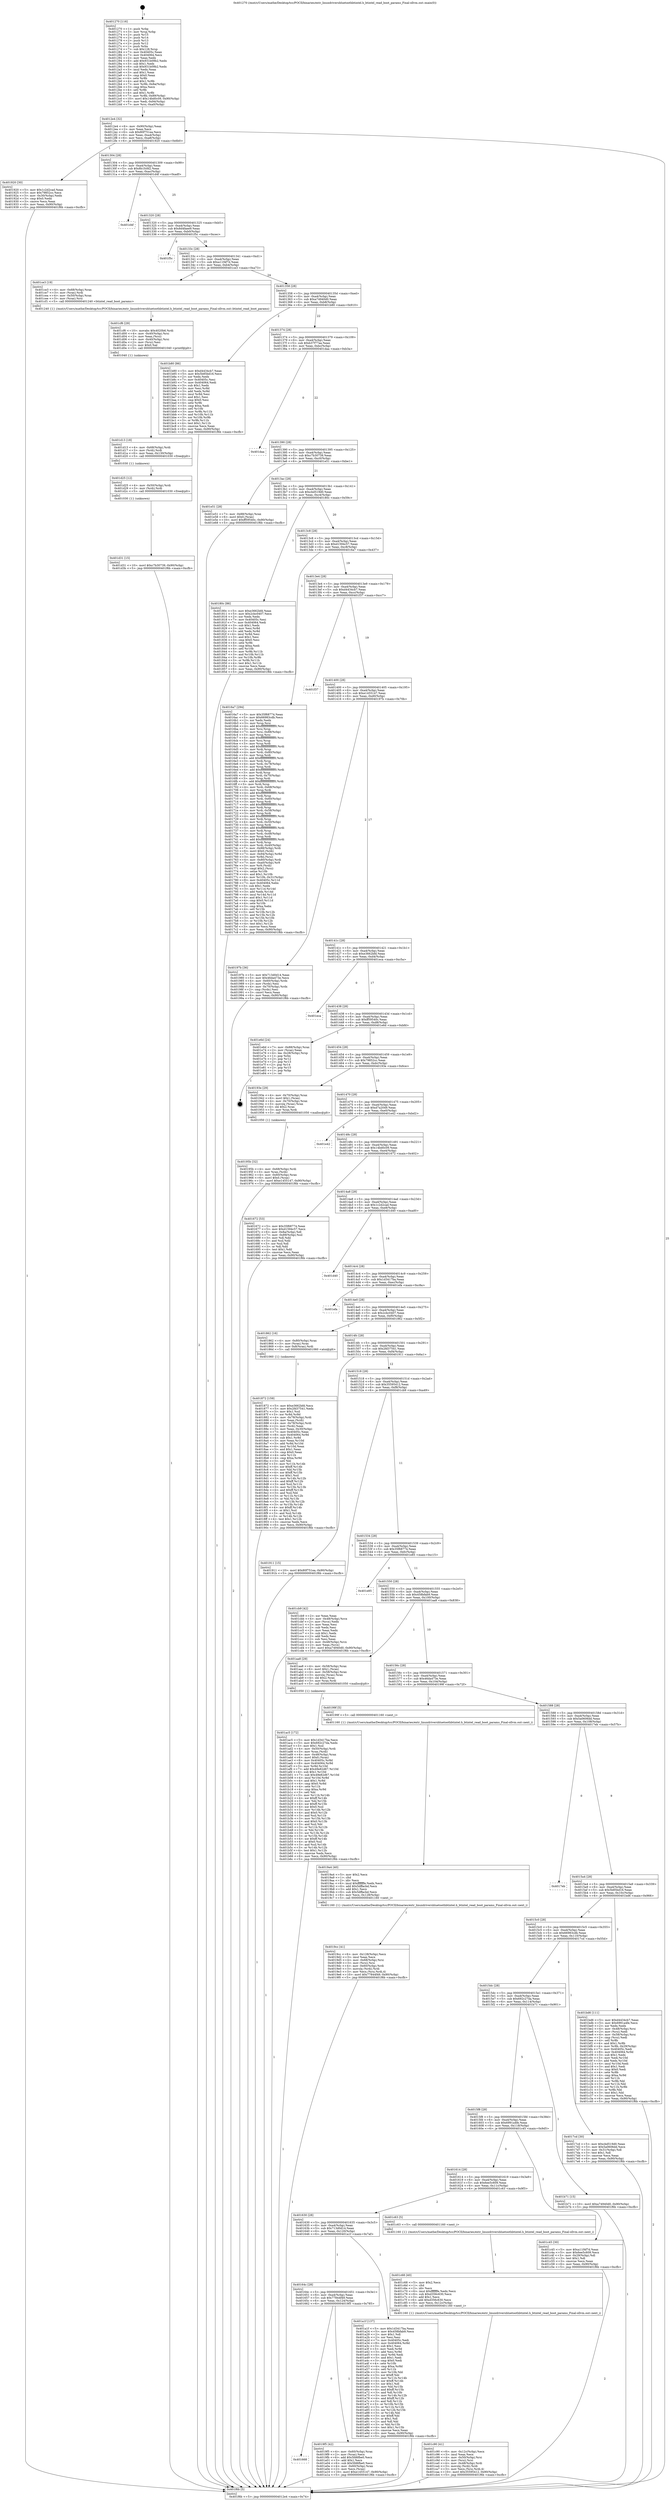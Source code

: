 digraph "0x401270" {
  label = "0x401270 (/mnt/c/Users/mathe/Desktop/tcc/POCII/binaries/extr_linuxdriversbluetoothbtintel.h_btintel_read_boot_params_Final-ollvm.out::main(0))"
  labelloc = "t"
  node[shape=record]

  Entry [label="",width=0.3,height=0.3,shape=circle,fillcolor=black,style=filled]
  "0x4012e4" [label="{
     0x4012e4 [32]\l
     | [instrs]\l
     &nbsp;&nbsp;0x4012e4 \<+6\>: mov -0x90(%rbp),%eax\l
     &nbsp;&nbsp;0x4012ea \<+2\>: mov %eax,%ecx\l
     &nbsp;&nbsp;0x4012ec \<+6\>: sub $0x80f751ea,%ecx\l
     &nbsp;&nbsp;0x4012f2 \<+6\>: mov %eax,-0xa4(%rbp)\l
     &nbsp;&nbsp;0x4012f8 \<+6\>: mov %ecx,-0xa8(%rbp)\l
     &nbsp;&nbsp;0x4012fe \<+6\>: je 0000000000401920 \<main+0x6b0\>\l
  }"]
  "0x401920" [label="{
     0x401920 [30]\l
     | [instrs]\l
     &nbsp;&nbsp;0x401920 \<+5\>: mov $0x1c2d2cad,%eax\l
     &nbsp;&nbsp;0x401925 \<+5\>: mov $0x79852cc,%ecx\l
     &nbsp;&nbsp;0x40192a \<+3\>: mov -0x30(%rbp),%edx\l
     &nbsp;&nbsp;0x40192d \<+3\>: cmp $0x0,%edx\l
     &nbsp;&nbsp;0x401930 \<+3\>: cmove %ecx,%eax\l
     &nbsp;&nbsp;0x401933 \<+6\>: mov %eax,-0x90(%rbp)\l
     &nbsp;&nbsp;0x401939 \<+5\>: jmp 0000000000401f6b \<main+0xcfb\>\l
  }"]
  "0x401304" [label="{
     0x401304 [28]\l
     | [instrs]\l
     &nbsp;&nbsp;0x401304 \<+5\>: jmp 0000000000401309 \<main+0x99\>\l
     &nbsp;&nbsp;0x401309 \<+6\>: mov -0xa4(%rbp),%eax\l
     &nbsp;&nbsp;0x40130f \<+5\>: sub $0x8b1fcfd2,%eax\l
     &nbsp;&nbsp;0x401314 \<+6\>: mov %eax,-0xac(%rbp)\l
     &nbsp;&nbsp;0x40131a \<+6\>: je 0000000000401d4f \<main+0xadf\>\l
  }"]
  Exit [label="",width=0.3,height=0.3,shape=circle,fillcolor=black,style=filled,peripheries=2]
  "0x401d4f" [label="{
     0x401d4f\l
  }", style=dashed]
  "0x401320" [label="{
     0x401320 [28]\l
     | [instrs]\l
     &nbsp;&nbsp;0x401320 \<+5\>: jmp 0000000000401325 \<main+0xb5\>\l
     &nbsp;&nbsp;0x401325 \<+6\>: mov -0xa4(%rbp),%eax\l
     &nbsp;&nbsp;0x40132b \<+5\>: sub $0x8d4faee9,%eax\l
     &nbsp;&nbsp;0x401330 \<+6\>: mov %eax,-0xb0(%rbp)\l
     &nbsp;&nbsp;0x401336 \<+6\>: je 0000000000401f5c \<main+0xcec\>\l
  }"]
  "0x401d31" [label="{
     0x401d31 [15]\l
     | [instrs]\l
     &nbsp;&nbsp;0x401d31 \<+10\>: movl $0xc7b30739,-0x90(%rbp)\l
     &nbsp;&nbsp;0x401d3b \<+5\>: jmp 0000000000401f6b \<main+0xcfb\>\l
  }"]
  "0x401f5c" [label="{
     0x401f5c\l
  }", style=dashed]
  "0x40133c" [label="{
     0x40133c [28]\l
     | [instrs]\l
     &nbsp;&nbsp;0x40133c \<+5\>: jmp 0000000000401341 \<main+0xd1\>\l
     &nbsp;&nbsp;0x401341 \<+6\>: mov -0xa4(%rbp),%eax\l
     &nbsp;&nbsp;0x401347 \<+5\>: sub $0xa11f4f7d,%eax\l
     &nbsp;&nbsp;0x40134c \<+6\>: mov %eax,-0xb4(%rbp)\l
     &nbsp;&nbsp;0x401352 \<+6\>: je 0000000000401ce3 \<main+0xa73\>\l
  }"]
  "0x401d25" [label="{
     0x401d25 [12]\l
     | [instrs]\l
     &nbsp;&nbsp;0x401d25 \<+4\>: mov -0x50(%rbp),%rdi\l
     &nbsp;&nbsp;0x401d29 \<+3\>: mov (%rdi),%rdi\l
     &nbsp;&nbsp;0x401d2c \<+5\>: call 0000000000401030 \<free@plt\>\l
     | [calls]\l
     &nbsp;&nbsp;0x401030 \{1\} (unknown)\l
  }"]
  "0x401ce3" [label="{
     0x401ce3 [19]\l
     | [instrs]\l
     &nbsp;&nbsp;0x401ce3 \<+4\>: mov -0x68(%rbp),%rax\l
     &nbsp;&nbsp;0x401ce7 \<+3\>: mov (%rax),%rdi\l
     &nbsp;&nbsp;0x401cea \<+4\>: mov -0x50(%rbp),%rax\l
     &nbsp;&nbsp;0x401cee \<+3\>: mov (%rax),%rsi\l
     &nbsp;&nbsp;0x401cf1 \<+5\>: call 0000000000401240 \<btintel_read_boot_params\>\l
     | [calls]\l
     &nbsp;&nbsp;0x401240 \{1\} (/mnt/c/Users/mathe/Desktop/tcc/POCII/binaries/extr_linuxdriversbluetoothbtintel.h_btintel_read_boot_params_Final-ollvm.out::btintel_read_boot_params)\l
  }"]
  "0x401358" [label="{
     0x401358 [28]\l
     | [instrs]\l
     &nbsp;&nbsp;0x401358 \<+5\>: jmp 000000000040135d \<main+0xed\>\l
     &nbsp;&nbsp;0x40135d \<+6\>: mov -0xa4(%rbp),%eax\l
     &nbsp;&nbsp;0x401363 \<+5\>: sub $0xa74940d0,%eax\l
     &nbsp;&nbsp;0x401368 \<+6\>: mov %eax,-0xb8(%rbp)\l
     &nbsp;&nbsp;0x40136e \<+6\>: je 0000000000401b80 \<main+0x910\>\l
  }"]
  "0x401d13" [label="{
     0x401d13 [18]\l
     | [instrs]\l
     &nbsp;&nbsp;0x401d13 \<+4\>: mov -0x68(%rbp),%rdi\l
     &nbsp;&nbsp;0x401d17 \<+3\>: mov (%rdi),%rdi\l
     &nbsp;&nbsp;0x401d1a \<+6\>: mov %eax,-0x130(%rbp)\l
     &nbsp;&nbsp;0x401d20 \<+5\>: call 0000000000401030 \<free@plt\>\l
     | [calls]\l
     &nbsp;&nbsp;0x401030 \{1\} (unknown)\l
  }"]
  "0x401b80" [label="{
     0x401b80 [86]\l
     | [instrs]\l
     &nbsp;&nbsp;0x401b80 \<+5\>: mov $0xd4434cb7,%eax\l
     &nbsp;&nbsp;0x401b85 \<+5\>: mov $0x5b85bd16,%ecx\l
     &nbsp;&nbsp;0x401b8a \<+2\>: xor %edx,%edx\l
     &nbsp;&nbsp;0x401b8c \<+7\>: mov 0x40405c,%esi\l
     &nbsp;&nbsp;0x401b93 \<+7\>: mov 0x404064,%edi\l
     &nbsp;&nbsp;0x401b9a \<+3\>: sub $0x1,%edx\l
     &nbsp;&nbsp;0x401b9d \<+3\>: mov %esi,%r8d\l
     &nbsp;&nbsp;0x401ba0 \<+3\>: add %edx,%r8d\l
     &nbsp;&nbsp;0x401ba3 \<+4\>: imul %r8d,%esi\l
     &nbsp;&nbsp;0x401ba7 \<+3\>: and $0x1,%esi\l
     &nbsp;&nbsp;0x401baa \<+3\>: cmp $0x0,%esi\l
     &nbsp;&nbsp;0x401bad \<+4\>: sete %r9b\l
     &nbsp;&nbsp;0x401bb1 \<+3\>: cmp $0xa,%edi\l
     &nbsp;&nbsp;0x401bb4 \<+4\>: setl %r10b\l
     &nbsp;&nbsp;0x401bb8 \<+3\>: mov %r9b,%r11b\l
     &nbsp;&nbsp;0x401bbb \<+3\>: and %r10b,%r11b\l
     &nbsp;&nbsp;0x401bbe \<+3\>: xor %r10b,%r9b\l
     &nbsp;&nbsp;0x401bc1 \<+3\>: or %r9b,%r11b\l
     &nbsp;&nbsp;0x401bc4 \<+4\>: test $0x1,%r11b\l
     &nbsp;&nbsp;0x401bc8 \<+3\>: cmovne %ecx,%eax\l
     &nbsp;&nbsp;0x401bcb \<+6\>: mov %eax,-0x90(%rbp)\l
     &nbsp;&nbsp;0x401bd1 \<+5\>: jmp 0000000000401f6b \<main+0xcfb\>\l
  }"]
  "0x401374" [label="{
     0x401374 [28]\l
     | [instrs]\l
     &nbsp;&nbsp;0x401374 \<+5\>: jmp 0000000000401379 \<main+0x109\>\l
     &nbsp;&nbsp;0x401379 \<+6\>: mov -0xa4(%rbp),%eax\l
     &nbsp;&nbsp;0x40137f \<+5\>: sub $0xb37f77aa,%eax\l
     &nbsp;&nbsp;0x401384 \<+6\>: mov %eax,-0xbc(%rbp)\l
     &nbsp;&nbsp;0x40138a \<+6\>: je 0000000000401daa \<main+0xb3a\>\l
  }"]
  "0x401cf6" [label="{
     0x401cf6 [29]\l
     | [instrs]\l
     &nbsp;&nbsp;0x401cf6 \<+10\>: movabs $0x4020b6,%rdi\l
     &nbsp;&nbsp;0x401d00 \<+4\>: mov -0x40(%rbp),%rsi\l
     &nbsp;&nbsp;0x401d04 \<+2\>: mov %eax,(%rsi)\l
     &nbsp;&nbsp;0x401d06 \<+4\>: mov -0x40(%rbp),%rsi\l
     &nbsp;&nbsp;0x401d0a \<+2\>: mov (%rsi),%esi\l
     &nbsp;&nbsp;0x401d0c \<+2\>: mov $0x0,%al\l
     &nbsp;&nbsp;0x401d0e \<+5\>: call 0000000000401040 \<printf@plt\>\l
     | [calls]\l
     &nbsp;&nbsp;0x401040 \{1\} (unknown)\l
  }"]
  "0x401daa" [label="{
     0x401daa\l
  }", style=dashed]
  "0x401390" [label="{
     0x401390 [28]\l
     | [instrs]\l
     &nbsp;&nbsp;0x401390 \<+5\>: jmp 0000000000401395 \<main+0x125\>\l
     &nbsp;&nbsp;0x401395 \<+6\>: mov -0xa4(%rbp),%eax\l
     &nbsp;&nbsp;0x40139b \<+5\>: sub $0xc7b30739,%eax\l
     &nbsp;&nbsp;0x4013a0 \<+6\>: mov %eax,-0xc0(%rbp)\l
     &nbsp;&nbsp;0x4013a6 \<+6\>: je 0000000000401e51 \<main+0xbe1\>\l
  }"]
  "0x401c90" [label="{
     0x401c90 [41]\l
     | [instrs]\l
     &nbsp;&nbsp;0x401c90 \<+6\>: mov -0x12c(%rbp),%ecx\l
     &nbsp;&nbsp;0x401c96 \<+3\>: imul %eax,%ecx\l
     &nbsp;&nbsp;0x401c99 \<+4\>: mov -0x50(%rbp),%rsi\l
     &nbsp;&nbsp;0x401c9d \<+3\>: mov (%rsi),%rsi\l
     &nbsp;&nbsp;0x401ca0 \<+4\>: mov -0x48(%rbp),%rdi\l
     &nbsp;&nbsp;0x401ca4 \<+3\>: movslq (%rdi),%rdi\l
     &nbsp;&nbsp;0x401ca7 \<+3\>: mov %ecx,(%rsi,%rdi,4)\l
     &nbsp;&nbsp;0x401caa \<+10\>: movl $0x35595412,-0x90(%rbp)\l
     &nbsp;&nbsp;0x401cb4 \<+5\>: jmp 0000000000401f6b \<main+0xcfb\>\l
  }"]
  "0x401e51" [label="{
     0x401e51 [28]\l
     | [instrs]\l
     &nbsp;&nbsp;0x401e51 \<+7\>: mov -0x88(%rbp),%rax\l
     &nbsp;&nbsp;0x401e58 \<+6\>: movl $0x0,(%rax)\l
     &nbsp;&nbsp;0x401e5e \<+10\>: movl $0xff59540c,-0x90(%rbp)\l
     &nbsp;&nbsp;0x401e68 \<+5\>: jmp 0000000000401f6b \<main+0xcfb\>\l
  }"]
  "0x4013ac" [label="{
     0x4013ac [28]\l
     | [instrs]\l
     &nbsp;&nbsp;0x4013ac \<+5\>: jmp 00000000004013b1 \<main+0x141\>\l
     &nbsp;&nbsp;0x4013b1 \<+6\>: mov -0xa4(%rbp),%eax\l
     &nbsp;&nbsp;0x4013b7 \<+5\>: sub $0xcbd519d0,%eax\l
     &nbsp;&nbsp;0x4013bc \<+6\>: mov %eax,-0xc4(%rbp)\l
     &nbsp;&nbsp;0x4013c2 \<+6\>: je 000000000040180c \<main+0x59c\>\l
  }"]
  "0x401c68" [label="{
     0x401c68 [40]\l
     | [instrs]\l
     &nbsp;&nbsp;0x401c68 \<+5\>: mov $0x2,%ecx\l
     &nbsp;&nbsp;0x401c6d \<+1\>: cltd\l
     &nbsp;&nbsp;0x401c6e \<+2\>: idiv %ecx\l
     &nbsp;&nbsp;0x401c70 \<+6\>: imul $0xfffffffe,%edx,%ecx\l
     &nbsp;&nbsp;0x401c76 \<+6\>: sub $0xd356c630,%ecx\l
     &nbsp;&nbsp;0x401c7c \<+3\>: add $0x1,%ecx\l
     &nbsp;&nbsp;0x401c7f \<+6\>: add $0xd356c630,%ecx\l
     &nbsp;&nbsp;0x401c85 \<+6\>: mov %ecx,-0x12c(%rbp)\l
     &nbsp;&nbsp;0x401c8b \<+5\>: call 0000000000401160 \<next_i\>\l
     | [calls]\l
     &nbsp;&nbsp;0x401160 \{1\} (/mnt/c/Users/mathe/Desktop/tcc/POCII/binaries/extr_linuxdriversbluetoothbtintel.h_btintel_read_boot_params_Final-ollvm.out::next_i)\l
  }"]
  "0x40180c" [label="{
     0x40180c [86]\l
     | [instrs]\l
     &nbsp;&nbsp;0x40180c \<+5\>: mov $0xe3662bfd,%eax\l
     &nbsp;&nbsp;0x401811 \<+5\>: mov $0x2cbc0407,%ecx\l
     &nbsp;&nbsp;0x401816 \<+2\>: xor %edx,%edx\l
     &nbsp;&nbsp;0x401818 \<+7\>: mov 0x40405c,%esi\l
     &nbsp;&nbsp;0x40181f \<+7\>: mov 0x404064,%edi\l
     &nbsp;&nbsp;0x401826 \<+3\>: sub $0x1,%edx\l
     &nbsp;&nbsp;0x401829 \<+3\>: mov %esi,%r8d\l
     &nbsp;&nbsp;0x40182c \<+3\>: add %edx,%r8d\l
     &nbsp;&nbsp;0x40182f \<+4\>: imul %r8d,%esi\l
     &nbsp;&nbsp;0x401833 \<+3\>: and $0x1,%esi\l
     &nbsp;&nbsp;0x401836 \<+3\>: cmp $0x0,%esi\l
     &nbsp;&nbsp;0x401839 \<+4\>: sete %r9b\l
     &nbsp;&nbsp;0x40183d \<+3\>: cmp $0xa,%edi\l
     &nbsp;&nbsp;0x401840 \<+4\>: setl %r10b\l
     &nbsp;&nbsp;0x401844 \<+3\>: mov %r9b,%r11b\l
     &nbsp;&nbsp;0x401847 \<+3\>: and %r10b,%r11b\l
     &nbsp;&nbsp;0x40184a \<+3\>: xor %r10b,%r9b\l
     &nbsp;&nbsp;0x40184d \<+3\>: or %r9b,%r11b\l
     &nbsp;&nbsp;0x401850 \<+4\>: test $0x1,%r11b\l
     &nbsp;&nbsp;0x401854 \<+3\>: cmovne %ecx,%eax\l
     &nbsp;&nbsp;0x401857 \<+6\>: mov %eax,-0x90(%rbp)\l
     &nbsp;&nbsp;0x40185d \<+5\>: jmp 0000000000401f6b \<main+0xcfb\>\l
  }"]
  "0x4013c8" [label="{
     0x4013c8 [28]\l
     | [instrs]\l
     &nbsp;&nbsp;0x4013c8 \<+5\>: jmp 00000000004013cd \<main+0x15d\>\l
     &nbsp;&nbsp;0x4013cd \<+6\>: mov -0xa4(%rbp),%eax\l
     &nbsp;&nbsp;0x4013d3 \<+5\>: sub $0xd1594c57,%eax\l
     &nbsp;&nbsp;0x4013d8 \<+6\>: mov %eax,-0xc8(%rbp)\l
     &nbsp;&nbsp;0x4013de \<+6\>: je 00000000004016a7 \<main+0x437\>\l
  }"]
  "0x401ac5" [label="{
     0x401ac5 [172]\l
     | [instrs]\l
     &nbsp;&nbsp;0x401ac5 \<+5\>: mov $0x1d3417ba,%ecx\l
     &nbsp;&nbsp;0x401aca \<+5\>: mov $0x692c27da,%edx\l
     &nbsp;&nbsp;0x401acf \<+3\>: mov $0x1,%sil\l
     &nbsp;&nbsp;0x401ad2 \<+4\>: mov -0x50(%rbp),%rdi\l
     &nbsp;&nbsp;0x401ad6 \<+3\>: mov %rax,(%rdi)\l
     &nbsp;&nbsp;0x401ad9 \<+4\>: mov -0x48(%rbp),%rax\l
     &nbsp;&nbsp;0x401add \<+6\>: movl $0x0,(%rax)\l
     &nbsp;&nbsp;0x401ae3 \<+8\>: mov 0x40405c,%r8d\l
     &nbsp;&nbsp;0x401aeb \<+8\>: mov 0x404064,%r9d\l
     &nbsp;&nbsp;0x401af3 \<+3\>: mov %r8d,%r10d\l
     &nbsp;&nbsp;0x401af6 \<+7\>: add $0x49e82d67,%r10d\l
     &nbsp;&nbsp;0x401afd \<+4\>: sub $0x1,%r10d\l
     &nbsp;&nbsp;0x401b01 \<+7\>: sub $0x49e82d67,%r10d\l
     &nbsp;&nbsp;0x401b08 \<+4\>: imul %r10d,%r8d\l
     &nbsp;&nbsp;0x401b0c \<+4\>: and $0x1,%r8d\l
     &nbsp;&nbsp;0x401b10 \<+4\>: cmp $0x0,%r8d\l
     &nbsp;&nbsp;0x401b14 \<+4\>: sete %r11b\l
     &nbsp;&nbsp;0x401b18 \<+4\>: cmp $0xa,%r9d\l
     &nbsp;&nbsp;0x401b1c \<+3\>: setl %bl\l
     &nbsp;&nbsp;0x401b1f \<+3\>: mov %r11b,%r14b\l
     &nbsp;&nbsp;0x401b22 \<+4\>: xor $0xff,%r14b\l
     &nbsp;&nbsp;0x401b26 \<+3\>: mov %bl,%r15b\l
     &nbsp;&nbsp;0x401b29 \<+4\>: xor $0xff,%r15b\l
     &nbsp;&nbsp;0x401b2d \<+4\>: xor $0x0,%sil\l
     &nbsp;&nbsp;0x401b31 \<+3\>: mov %r14b,%r12b\l
     &nbsp;&nbsp;0x401b34 \<+4\>: and $0x0,%r12b\l
     &nbsp;&nbsp;0x401b38 \<+3\>: and %sil,%r11b\l
     &nbsp;&nbsp;0x401b3b \<+3\>: mov %r15b,%r13b\l
     &nbsp;&nbsp;0x401b3e \<+4\>: and $0x0,%r13b\l
     &nbsp;&nbsp;0x401b42 \<+3\>: and %sil,%bl\l
     &nbsp;&nbsp;0x401b45 \<+3\>: or %r11b,%r12b\l
     &nbsp;&nbsp;0x401b48 \<+3\>: or %bl,%r13b\l
     &nbsp;&nbsp;0x401b4b \<+3\>: xor %r13b,%r12b\l
     &nbsp;&nbsp;0x401b4e \<+3\>: or %r15b,%r14b\l
     &nbsp;&nbsp;0x401b51 \<+4\>: xor $0xff,%r14b\l
     &nbsp;&nbsp;0x401b55 \<+4\>: or $0x0,%sil\l
     &nbsp;&nbsp;0x401b59 \<+3\>: and %sil,%r14b\l
     &nbsp;&nbsp;0x401b5c \<+3\>: or %r14b,%r12b\l
     &nbsp;&nbsp;0x401b5f \<+4\>: test $0x1,%r12b\l
     &nbsp;&nbsp;0x401b63 \<+3\>: cmovne %edx,%ecx\l
     &nbsp;&nbsp;0x401b66 \<+6\>: mov %ecx,-0x90(%rbp)\l
     &nbsp;&nbsp;0x401b6c \<+5\>: jmp 0000000000401f6b \<main+0xcfb\>\l
  }"]
  "0x4016a7" [label="{
     0x4016a7 [294]\l
     | [instrs]\l
     &nbsp;&nbsp;0x4016a7 \<+5\>: mov $0x35f68774,%eax\l
     &nbsp;&nbsp;0x4016ac \<+5\>: mov $0x66983cdb,%ecx\l
     &nbsp;&nbsp;0x4016b1 \<+2\>: xor %edx,%edx\l
     &nbsp;&nbsp;0x4016b3 \<+3\>: mov %rsp,%rsi\l
     &nbsp;&nbsp;0x4016b6 \<+4\>: add $0xfffffffffffffff0,%rsi\l
     &nbsp;&nbsp;0x4016ba \<+3\>: mov %rsi,%rsp\l
     &nbsp;&nbsp;0x4016bd \<+7\>: mov %rsi,-0x88(%rbp)\l
     &nbsp;&nbsp;0x4016c4 \<+3\>: mov %rsp,%rsi\l
     &nbsp;&nbsp;0x4016c7 \<+4\>: add $0xfffffffffffffff0,%rsi\l
     &nbsp;&nbsp;0x4016cb \<+3\>: mov %rsi,%rsp\l
     &nbsp;&nbsp;0x4016ce \<+3\>: mov %rsp,%rdi\l
     &nbsp;&nbsp;0x4016d1 \<+4\>: add $0xfffffffffffffff0,%rdi\l
     &nbsp;&nbsp;0x4016d5 \<+3\>: mov %rdi,%rsp\l
     &nbsp;&nbsp;0x4016d8 \<+4\>: mov %rdi,-0x80(%rbp)\l
     &nbsp;&nbsp;0x4016dc \<+3\>: mov %rsp,%rdi\l
     &nbsp;&nbsp;0x4016df \<+4\>: add $0xfffffffffffffff0,%rdi\l
     &nbsp;&nbsp;0x4016e3 \<+3\>: mov %rdi,%rsp\l
     &nbsp;&nbsp;0x4016e6 \<+4\>: mov %rdi,-0x78(%rbp)\l
     &nbsp;&nbsp;0x4016ea \<+3\>: mov %rsp,%rdi\l
     &nbsp;&nbsp;0x4016ed \<+4\>: add $0xfffffffffffffff0,%rdi\l
     &nbsp;&nbsp;0x4016f1 \<+3\>: mov %rdi,%rsp\l
     &nbsp;&nbsp;0x4016f4 \<+4\>: mov %rdi,-0x70(%rbp)\l
     &nbsp;&nbsp;0x4016f8 \<+3\>: mov %rsp,%rdi\l
     &nbsp;&nbsp;0x4016fb \<+4\>: add $0xfffffffffffffff0,%rdi\l
     &nbsp;&nbsp;0x4016ff \<+3\>: mov %rdi,%rsp\l
     &nbsp;&nbsp;0x401702 \<+4\>: mov %rdi,-0x68(%rbp)\l
     &nbsp;&nbsp;0x401706 \<+3\>: mov %rsp,%rdi\l
     &nbsp;&nbsp;0x401709 \<+4\>: add $0xfffffffffffffff0,%rdi\l
     &nbsp;&nbsp;0x40170d \<+3\>: mov %rdi,%rsp\l
     &nbsp;&nbsp;0x401710 \<+4\>: mov %rdi,-0x60(%rbp)\l
     &nbsp;&nbsp;0x401714 \<+3\>: mov %rsp,%rdi\l
     &nbsp;&nbsp;0x401717 \<+4\>: add $0xfffffffffffffff0,%rdi\l
     &nbsp;&nbsp;0x40171b \<+3\>: mov %rdi,%rsp\l
     &nbsp;&nbsp;0x40171e \<+4\>: mov %rdi,-0x58(%rbp)\l
     &nbsp;&nbsp;0x401722 \<+3\>: mov %rsp,%rdi\l
     &nbsp;&nbsp;0x401725 \<+4\>: add $0xfffffffffffffff0,%rdi\l
     &nbsp;&nbsp;0x401729 \<+3\>: mov %rdi,%rsp\l
     &nbsp;&nbsp;0x40172c \<+4\>: mov %rdi,-0x50(%rbp)\l
     &nbsp;&nbsp;0x401730 \<+3\>: mov %rsp,%rdi\l
     &nbsp;&nbsp;0x401733 \<+4\>: add $0xfffffffffffffff0,%rdi\l
     &nbsp;&nbsp;0x401737 \<+3\>: mov %rdi,%rsp\l
     &nbsp;&nbsp;0x40173a \<+4\>: mov %rdi,-0x48(%rbp)\l
     &nbsp;&nbsp;0x40173e \<+3\>: mov %rsp,%rdi\l
     &nbsp;&nbsp;0x401741 \<+4\>: add $0xfffffffffffffff0,%rdi\l
     &nbsp;&nbsp;0x401745 \<+3\>: mov %rdi,%rsp\l
     &nbsp;&nbsp;0x401748 \<+4\>: mov %rdi,-0x40(%rbp)\l
     &nbsp;&nbsp;0x40174c \<+7\>: mov -0x88(%rbp),%rdi\l
     &nbsp;&nbsp;0x401753 \<+6\>: movl $0x0,(%rdi)\l
     &nbsp;&nbsp;0x401759 \<+7\>: mov -0x94(%rbp),%r8d\l
     &nbsp;&nbsp;0x401760 \<+3\>: mov %r8d,(%rsi)\l
     &nbsp;&nbsp;0x401763 \<+4\>: mov -0x80(%rbp),%rdi\l
     &nbsp;&nbsp;0x401767 \<+7\>: mov -0xa0(%rbp),%r9\l
     &nbsp;&nbsp;0x40176e \<+3\>: mov %r9,(%rdi)\l
     &nbsp;&nbsp;0x401771 \<+3\>: cmpl $0x2,(%rsi)\l
     &nbsp;&nbsp;0x401774 \<+4\>: setne %r10b\l
     &nbsp;&nbsp;0x401778 \<+4\>: and $0x1,%r10b\l
     &nbsp;&nbsp;0x40177c \<+4\>: mov %r10b,-0x31(%rbp)\l
     &nbsp;&nbsp;0x401780 \<+8\>: mov 0x40405c,%r11d\l
     &nbsp;&nbsp;0x401788 \<+7\>: mov 0x404064,%ebx\l
     &nbsp;&nbsp;0x40178f \<+3\>: sub $0x1,%edx\l
     &nbsp;&nbsp;0x401792 \<+3\>: mov %r11d,%r14d\l
     &nbsp;&nbsp;0x401795 \<+3\>: add %edx,%r14d\l
     &nbsp;&nbsp;0x401798 \<+4\>: imul %r14d,%r11d\l
     &nbsp;&nbsp;0x40179c \<+4\>: and $0x1,%r11d\l
     &nbsp;&nbsp;0x4017a0 \<+4\>: cmp $0x0,%r11d\l
     &nbsp;&nbsp;0x4017a4 \<+4\>: sete %r10b\l
     &nbsp;&nbsp;0x4017a8 \<+3\>: cmp $0xa,%ebx\l
     &nbsp;&nbsp;0x4017ab \<+4\>: setl %r15b\l
     &nbsp;&nbsp;0x4017af \<+3\>: mov %r10b,%r12b\l
     &nbsp;&nbsp;0x4017b2 \<+3\>: and %r15b,%r12b\l
     &nbsp;&nbsp;0x4017b5 \<+3\>: xor %r15b,%r10b\l
     &nbsp;&nbsp;0x4017b8 \<+3\>: or %r10b,%r12b\l
     &nbsp;&nbsp;0x4017bb \<+4\>: test $0x1,%r12b\l
     &nbsp;&nbsp;0x4017bf \<+3\>: cmovne %ecx,%eax\l
     &nbsp;&nbsp;0x4017c2 \<+6\>: mov %eax,-0x90(%rbp)\l
     &nbsp;&nbsp;0x4017c8 \<+5\>: jmp 0000000000401f6b \<main+0xcfb\>\l
  }"]
  "0x4013e4" [label="{
     0x4013e4 [28]\l
     | [instrs]\l
     &nbsp;&nbsp;0x4013e4 \<+5\>: jmp 00000000004013e9 \<main+0x179\>\l
     &nbsp;&nbsp;0x4013e9 \<+6\>: mov -0xa4(%rbp),%eax\l
     &nbsp;&nbsp;0x4013ef \<+5\>: sub $0xd4434cb7,%eax\l
     &nbsp;&nbsp;0x4013f4 \<+6\>: mov %eax,-0xcc(%rbp)\l
     &nbsp;&nbsp;0x4013fa \<+6\>: je 0000000000401f37 \<main+0xcc7\>\l
  }"]
  "0x401668" [label="{
     0x401668\l
  }", style=dashed]
  "0x401f37" [label="{
     0x401f37\l
  }", style=dashed]
  "0x401400" [label="{
     0x401400 [28]\l
     | [instrs]\l
     &nbsp;&nbsp;0x401400 \<+5\>: jmp 0000000000401405 \<main+0x195\>\l
     &nbsp;&nbsp;0x401405 \<+6\>: mov -0xa4(%rbp),%eax\l
     &nbsp;&nbsp;0x40140b \<+5\>: sub $0xe1455147,%eax\l
     &nbsp;&nbsp;0x401410 \<+6\>: mov %eax,-0xd0(%rbp)\l
     &nbsp;&nbsp;0x401416 \<+6\>: je 000000000040197b \<main+0x70b\>\l
  }"]
  "0x4019f5" [label="{
     0x4019f5 [42]\l
     | [instrs]\l
     &nbsp;&nbsp;0x4019f5 \<+4\>: mov -0x60(%rbp),%rax\l
     &nbsp;&nbsp;0x4019f9 \<+2\>: mov (%rax),%ecx\l
     &nbsp;&nbsp;0x4019fb \<+6\>: add $0x5fd6fbe0,%ecx\l
     &nbsp;&nbsp;0x401a01 \<+3\>: add $0x1,%ecx\l
     &nbsp;&nbsp;0x401a04 \<+6\>: sub $0x5fd6fbe0,%ecx\l
     &nbsp;&nbsp;0x401a0a \<+4\>: mov -0x60(%rbp),%rax\l
     &nbsp;&nbsp;0x401a0e \<+2\>: mov %ecx,(%rax)\l
     &nbsp;&nbsp;0x401a10 \<+10\>: movl $0xe1455147,-0x90(%rbp)\l
     &nbsp;&nbsp;0x401a1a \<+5\>: jmp 0000000000401f6b \<main+0xcfb\>\l
  }"]
  "0x40197b" [label="{
     0x40197b [36]\l
     | [instrs]\l
     &nbsp;&nbsp;0x40197b \<+5\>: mov $0x713d0d14,%eax\l
     &nbsp;&nbsp;0x401980 \<+5\>: mov $0x46da473e,%ecx\l
     &nbsp;&nbsp;0x401985 \<+4\>: mov -0x60(%rbp),%rdx\l
     &nbsp;&nbsp;0x401989 \<+2\>: mov (%rdx),%esi\l
     &nbsp;&nbsp;0x40198b \<+4\>: mov -0x70(%rbp),%rdx\l
     &nbsp;&nbsp;0x40198f \<+2\>: cmp (%rdx),%esi\l
     &nbsp;&nbsp;0x401991 \<+3\>: cmovl %ecx,%eax\l
     &nbsp;&nbsp;0x401994 \<+6\>: mov %eax,-0x90(%rbp)\l
     &nbsp;&nbsp;0x40199a \<+5\>: jmp 0000000000401f6b \<main+0xcfb\>\l
  }"]
  "0x40141c" [label="{
     0x40141c [28]\l
     | [instrs]\l
     &nbsp;&nbsp;0x40141c \<+5\>: jmp 0000000000401421 \<main+0x1b1\>\l
     &nbsp;&nbsp;0x401421 \<+6\>: mov -0xa4(%rbp),%eax\l
     &nbsp;&nbsp;0x401427 \<+5\>: sub $0xe3662bfd,%eax\l
     &nbsp;&nbsp;0x40142c \<+6\>: mov %eax,-0xd4(%rbp)\l
     &nbsp;&nbsp;0x401432 \<+6\>: je 0000000000401eca \<main+0xc5a\>\l
  }"]
  "0x40164c" [label="{
     0x40164c [28]\l
     | [instrs]\l
     &nbsp;&nbsp;0x40164c \<+5\>: jmp 0000000000401651 \<main+0x3e1\>\l
     &nbsp;&nbsp;0x401651 \<+6\>: mov -0xa4(%rbp),%eax\l
     &nbsp;&nbsp;0x401657 \<+5\>: sub $0x77844f49,%eax\l
     &nbsp;&nbsp;0x40165c \<+6\>: mov %eax,-0x124(%rbp)\l
     &nbsp;&nbsp;0x401662 \<+6\>: je 00000000004019f5 \<main+0x785\>\l
  }"]
  "0x401eca" [label="{
     0x401eca\l
  }", style=dashed]
  "0x401438" [label="{
     0x401438 [28]\l
     | [instrs]\l
     &nbsp;&nbsp;0x401438 \<+5\>: jmp 000000000040143d \<main+0x1cd\>\l
     &nbsp;&nbsp;0x40143d \<+6\>: mov -0xa4(%rbp),%eax\l
     &nbsp;&nbsp;0x401443 \<+5\>: sub $0xff59540c,%eax\l
     &nbsp;&nbsp;0x401448 \<+6\>: mov %eax,-0xd8(%rbp)\l
     &nbsp;&nbsp;0x40144e \<+6\>: je 0000000000401e6d \<main+0xbfd\>\l
  }"]
  "0x401a1f" [label="{
     0x401a1f [137]\l
     | [instrs]\l
     &nbsp;&nbsp;0x401a1f \<+5\>: mov $0x1d3417ba,%eax\l
     &nbsp;&nbsp;0x401a24 \<+5\>: mov $0x458bfab9,%ecx\l
     &nbsp;&nbsp;0x401a29 \<+2\>: mov $0x1,%dl\l
     &nbsp;&nbsp;0x401a2b \<+2\>: xor %esi,%esi\l
     &nbsp;&nbsp;0x401a2d \<+7\>: mov 0x40405c,%edi\l
     &nbsp;&nbsp;0x401a34 \<+8\>: mov 0x404064,%r8d\l
     &nbsp;&nbsp;0x401a3c \<+3\>: sub $0x1,%esi\l
     &nbsp;&nbsp;0x401a3f \<+3\>: mov %edi,%r9d\l
     &nbsp;&nbsp;0x401a42 \<+3\>: add %esi,%r9d\l
     &nbsp;&nbsp;0x401a45 \<+4\>: imul %r9d,%edi\l
     &nbsp;&nbsp;0x401a49 \<+3\>: and $0x1,%edi\l
     &nbsp;&nbsp;0x401a4c \<+3\>: cmp $0x0,%edi\l
     &nbsp;&nbsp;0x401a4f \<+4\>: sete %r10b\l
     &nbsp;&nbsp;0x401a53 \<+4\>: cmp $0xa,%r8d\l
     &nbsp;&nbsp;0x401a57 \<+4\>: setl %r11b\l
     &nbsp;&nbsp;0x401a5b \<+3\>: mov %r10b,%bl\l
     &nbsp;&nbsp;0x401a5e \<+3\>: xor $0xff,%bl\l
     &nbsp;&nbsp;0x401a61 \<+3\>: mov %r11b,%r14b\l
     &nbsp;&nbsp;0x401a64 \<+4\>: xor $0xff,%r14b\l
     &nbsp;&nbsp;0x401a68 \<+3\>: xor $0x1,%dl\l
     &nbsp;&nbsp;0x401a6b \<+3\>: mov %bl,%r15b\l
     &nbsp;&nbsp;0x401a6e \<+4\>: and $0xff,%r15b\l
     &nbsp;&nbsp;0x401a72 \<+3\>: and %dl,%r10b\l
     &nbsp;&nbsp;0x401a75 \<+3\>: mov %r14b,%r12b\l
     &nbsp;&nbsp;0x401a78 \<+4\>: and $0xff,%r12b\l
     &nbsp;&nbsp;0x401a7c \<+3\>: and %dl,%r11b\l
     &nbsp;&nbsp;0x401a7f \<+3\>: or %r10b,%r15b\l
     &nbsp;&nbsp;0x401a82 \<+3\>: or %r11b,%r12b\l
     &nbsp;&nbsp;0x401a85 \<+3\>: xor %r12b,%r15b\l
     &nbsp;&nbsp;0x401a88 \<+3\>: or %r14b,%bl\l
     &nbsp;&nbsp;0x401a8b \<+3\>: xor $0xff,%bl\l
     &nbsp;&nbsp;0x401a8e \<+3\>: or $0x1,%dl\l
     &nbsp;&nbsp;0x401a91 \<+2\>: and %dl,%bl\l
     &nbsp;&nbsp;0x401a93 \<+3\>: or %bl,%r15b\l
     &nbsp;&nbsp;0x401a96 \<+4\>: test $0x1,%r15b\l
     &nbsp;&nbsp;0x401a9a \<+3\>: cmovne %ecx,%eax\l
     &nbsp;&nbsp;0x401a9d \<+6\>: mov %eax,-0x90(%rbp)\l
     &nbsp;&nbsp;0x401aa3 \<+5\>: jmp 0000000000401f6b \<main+0xcfb\>\l
  }"]
  "0x401e6d" [label="{
     0x401e6d [24]\l
     | [instrs]\l
     &nbsp;&nbsp;0x401e6d \<+7\>: mov -0x88(%rbp),%rax\l
     &nbsp;&nbsp;0x401e74 \<+2\>: mov (%rax),%eax\l
     &nbsp;&nbsp;0x401e76 \<+4\>: lea -0x28(%rbp),%rsp\l
     &nbsp;&nbsp;0x401e7a \<+1\>: pop %rbx\l
     &nbsp;&nbsp;0x401e7b \<+2\>: pop %r12\l
     &nbsp;&nbsp;0x401e7d \<+2\>: pop %r13\l
     &nbsp;&nbsp;0x401e7f \<+2\>: pop %r14\l
     &nbsp;&nbsp;0x401e81 \<+2\>: pop %r15\l
     &nbsp;&nbsp;0x401e83 \<+1\>: pop %rbp\l
     &nbsp;&nbsp;0x401e84 \<+1\>: ret\l
  }"]
  "0x401454" [label="{
     0x401454 [28]\l
     | [instrs]\l
     &nbsp;&nbsp;0x401454 \<+5\>: jmp 0000000000401459 \<main+0x1e9\>\l
     &nbsp;&nbsp;0x401459 \<+6\>: mov -0xa4(%rbp),%eax\l
     &nbsp;&nbsp;0x40145f \<+5\>: sub $0x79852cc,%eax\l
     &nbsp;&nbsp;0x401464 \<+6\>: mov %eax,-0xdc(%rbp)\l
     &nbsp;&nbsp;0x40146a \<+6\>: je 000000000040193e \<main+0x6ce\>\l
  }"]
  "0x401630" [label="{
     0x401630 [28]\l
     | [instrs]\l
     &nbsp;&nbsp;0x401630 \<+5\>: jmp 0000000000401635 \<main+0x3c5\>\l
     &nbsp;&nbsp;0x401635 \<+6\>: mov -0xa4(%rbp),%eax\l
     &nbsp;&nbsp;0x40163b \<+5\>: sub $0x713d0d14,%eax\l
     &nbsp;&nbsp;0x401640 \<+6\>: mov %eax,-0x120(%rbp)\l
     &nbsp;&nbsp;0x401646 \<+6\>: je 0000000000401a1f \<main+0x7af\>\l
  }"]
  "0x40193e" [label="{
     0x40193e [29]\l
     | [instrs]\l
     &nbsp;&nbsp;0x40193e \<+4\>: mov -0x70(%rbp),%rax\l
     &nbsp;&nbsp;0x401942 \<+6\>: movl $0x1,(%rax)\l
     &nbsp;&nbsp;0x401948 \<+4\>: mov -0x70(%rbp),%rax\l
     &nbsp;&nbsp;0x40194c \<+3\>: movslq (%rax),%rax\l
     &nbsp;&nbsp;0x40194f \<+4\>: shl $0x2,%rax\l
     &nbsp;&nbsp;0x401953 \<+3\>: mov %rax,%rdi\l
     &nbsp;&nbsp;0x401956 \<+5\>: call 0000000000401050 \<malloc@plt\>\l
     | [calls]\l
     &nbsp;&nbsp;0x401050 \{1\} (unknown)\l
  }"]
  "0x401470" [label="{
     0x401470 [28]\l
     | [instrs]\l
     &nbsp;&nbsp;0x401470 \<+5\>: jmp 0000000000401475 \<main+0x205\>\l
     &nbsp;&nbsp;0x401475 \<+6\>: mov -0xa4(%rbp),%eax\l
     &nbsp;&nbsp;0x40147b \<+5\>: sub $0xd7a2049,%eax\l
     &nbsp;&nbsp;0x401480 \<+6\>: mov %eax,-0xe0(%rbp)\l
     &nbsp;&nbsp;0x401486 \<+6\>: je 0000000000401e42 \<main+0xbd2\>\l
  }"]
  "0x401c63" [label="{
     0x401c63 [5]\l
     | [instrs]\l
     &nbsp;&nbsp;0x401c63 \<+5\>: call 0000000000401160 \<next_i\>\l
     | [calls]\l
     &nbsp;&nbsp;0x401160 \{1\} (/mnt/c/Users/mathe/Desktop/tcc/POCII/binaries/extr_linuxdriversbluetoothbtintel.h_btintel_read_boot_params_Final-ollvm.out::next_i)\l
  }"]
  "0x401e42" [label="{
     0x401e42\l
  }", style=dashed]
  "0x40148c" [label="{
     0x40148c [28]\l
     | [instrs]\l
     &nbsp;&nbsp;0x40148c \<+5\>: jmp 0000000000401491 \<main+0x221\>\l
     &nbsp;&nbsp;0x401491 \<+6\>: mov -0xa4(%rbp),%eax\l
     &nbsp;&nbsp;0x401497 \<+5\>: sub $0x14bd0c09,%eax\l
     &nbsp;&nbsp;0x40149c \<+6\>: mov %eax,-0xe4(%rbp)\l
     &nbsp;&nbsp;0x4014a2 \<+6\>: je 0000000000401672 \<main+0x402\>\l
  }"]
  "0x401614" [label="{
     0x401614 [28]\l
     | [instrs]\l
     &nbsp;&nbsp;0x401614 \<+5\>: jmp 0000000000401619 \<main+0x3a9\>\l
     &nbsp;&nbsp;0x401619 \<+6\>: mov -0xa4(%rbp),%eax\l
     &nbsp;&nbsp;0x40161f \<+5\>: sub $0x6ee5c609,%eax\l
     &nbsp;&nbsp;0x401624 \<+6\>: mov %eax,-0x11c(%rbp)\l
     &nbsp;&nbsp;0x40162a \<+6\>: je 0000000000401c63 \<main+0x9f3\>\l
  }"]
  "0x401672" [label="{
     0x401672 [53]\l
     | [instrs]\l
     &nbsp;&nbsp;0x401672 \<+5\>: mov $0x35f68774,%eax\l
     &nbsp;&nbsp;0x401677 \<+5\>: mov $0xd1594c57,%ecx\l
     &nbsp;&nbsp;0x40167c \<+6\>: mov -0x8a(%rbp),%dl\l
     &nbsp;&nbsp;0x401682 \<+7\>: mov -0x89(%rbp),%sil\l
     &nbsp;&nbsp;0x401689 \<+3\>: mov %dl,%dil\l
     &nbsp;&nbsp;0x40168c \<+3\>: and %sil,%dil\l
     &nbsp;&nbsp;0x40168f \<+3\>: xor %sil,%dl\l
     &nbsp;&nbsp;0x401692 \<+3\>: or %dl,%dil\l
     &nbsp;&nbsp;0x401695 \<+4\>: test $0x1,%dil\l
     &nbsp;&nbsp;0x401699 \<+3\>: cmovne %ecx,%eax\l
     &nbsp;&nbsp;0x40169c \<+6\>: mov %eax,-0x90(%rbp)\l
     &nbsp;&nbsp;0x4016a2 \<+5\>: jmp 0000000000401f6b \<main+0xcfb\>\l
  }"]
  "0x4014a8" [label="{
     0x4014a8 [28]\l
     | [instrs]\l
     &nbsp;&nbsp;0x4014a8 \<+5\>: jmp 00000000004014ad \<main+0x23d\>\l
     &nbsp;&nbsp;0x4014ad \<+6\>: mov -0xa4(%rbp),%eax\l
     &nbsp;&nbsp;0x4014b3 \<+5\>: sub $0x1c2d2cad,%eax\l
     &nbsp;&nbsp;0x4014b8 \<+6\>: mov %eax,-0xe8(%rbp)\l
     &nbsp;&nbsp;0x4014be \<+6\>: je 0000000000401d40 \<main+0xad0\>\l
  }"]
  "0x401f6b" [label="{
     0x401f6b [5]\l
     | [instrs]\l
     &nbsp;&nbsp;0x401f6b \<+5\>: jmp 00000000004012e4 \<main+0x74\>\l
  }"]
  "0x401270" [label="{
     0x401270 [116]\l
     | [instrs]\l
     &nbsp;&nbsp;0x401270 \<+1\>: push %rbp\l
     &nbsp;&nbsp;0x401271 \<+3\>: mov %rsp,%rbp\l
     &nbsp;&nbsp;0x401274 \<+2\>: push %r15\l
     &nbsp;&nbsp;0x401276 \<+2\>: push %r14\l
     &nbsp;&nbsp;0x401278 \<+2\>: push %r13\l
     &nbsp;&nbsp;0x40127a \<+2\>: push %r12\l
     &nbsp;&nbsp;0x40127c \<+1\>: push %rbx\l
     &nbsp;&nbsp;0x40127d \<+7\>: sub $0x128,%rsp\l
     &nbsp;&nbsp;0x401284 \<+7\>: mov 0x40405c,%eax\l
     &nbsp;&nbsp;0x40128b \<+7\>: mov 0x404064,%ecx\l
     &nbsp;&nbsp;0x401292 \<+2\>: mov %eax,%edx\l
     &nbsp;&nbsp;0x401294 \<+6\>: add $0x931b09b2,%edx\l
     &nbsp;&nbsp;0x40129a \<+3\>: sub $0x1,%edx\l
     &nbsp;&nbsp;0x40129d \<+6\>: sub $0x931b09b2,%edx\l
     &nbsp;&nbsp;0x4012a3 \<+3\>: imul %edx,%eax\l
     &nbsp;&nbsp;0x4012a6 \<+3\>: and $0x1,%eax\l
     &nbsp;&nbsp;0x4012a9 \<+3\>: cmp $0x0,%eax\l
     &nbsp;&nbsp;0x4012ac \<+4\>: sete %r8b\l
     &nbsp;&nbsp;0x4012b0 \<+4\>: and $0x1,%r8b\l
     &nbsp;&nbsp;0x4012b4 \<+7\>: mov %r8b,-0x8a(%rbp)\l
     &nbsp;&nbsp;0x4012bb \<+3\>: cmp $0xa,%ecx\l
     &nbsp;&nbsp;0x4012be \<+4\>: setl %r8b\l
     &nbsp;&nbsp;0x4012c2 \<+4\>: and $0x1,%r8b\l
     &nbsp;&nbsp;0x4012c6 \<+7\>: mov %r8b,-0x89(%rbp)\l
     &nbsp;&nbsp;0x4012cd \<+10\>: movl $0x14bd0c09,-0x90(%rbp)\l
     &nbsp;&nbsp;0x4012d7 \<+6\>: mov %edi,-0x94(%rbp)\l
     &nbsp;&nbsp;0x4012dd \<+7\>: mov %rsi,-0xa0(%rbp)\l
  }"]
  "0x401c45" [label="{
     0x401c45 [30]\l
     | [instrs]\l
     &nbsp;&nbsp;0x401c45 \<+5\>: mov $0xa11f4f7d,%eax\l
     &nbsp;&nbsp;0x401c4a \<+5\>: mov $0x6ee5c609,%ecx\l
     &nbsp;&nbsp;0x401c4f \<+3\>: mov -0x29(%rbp),%dl\l
     &nbsp;&nbsp;0x401c52 \<+3\>: test $0x1,%dl\l
     &nbsp;&nbsp;0x401c55 \<+3\>: cmovne %ecx,%eax\l
     &nbsp;&nbsp;0x401c58 \<+6\>: mov %eax,-0x90(%rbp)\l
     &nbsp;&nbsp;0x401c5e \<+5\>: jmp 0000000000401f6b \<main+0xcfb\>\l
  }"]
  "0x4015f8" [label="{
     0x4015f8 [28]\l
     | [instrs]\l
     &nbsp;&nbsp;0x4015f8 \<+5\>: jmp 00000000004015fd \<main+0x38d\>\l
     &nbsp;&nbsp;0x4015fd \<+6\>: mov -0xa4(%rbp),%eax\l
     &nbsp;&nbsp;0x401603 \<+5\>: sub $0x6991a4fe,%eax\l
     &nbsp;&nbsp;0x401608 \<+6\>: mov %eax,-0x118(%rbp)\l
     &nbsp;&nbsp;0x40160e \<+6\>: je 0000000000401c45 \<main+0x9d5\>\l
  }"]
  "0x401d40" [label="{
     0x401d40\l
  }", style=dashed]
  "0x4014c4" [label="{
     0x4014c4 [28]\l
     | [instrs]\l
     &nbsp;&nbsp;0x4014c4 \<+5\>: jmp 00000000004014c9 \<main+0x259\>\l
     &nbsp;&nbsp;0x4014c9 \<+6\>: mov -0xa4(%rbp),%eax\l
     &nbsp;&nbsp;0x4014cf \<+5\>: sub $0x1d3417ba,%eax\l
     &nbsp;&nbsp;0x4014d4 \<+6\>: mov %eax,-0xec(%rbp)\l
     &nbsp;&nbsp;0x4014da \<+6\>: je 0000000000401efa \<main+0xc8a\>\l
  }"]
  "0x401b71" [label="{
     0x401b71 [15]\l
     | [instrs]\l
     &nbsp;&nbsp;0x401b71 \<+10\>: movl $0xa74940d0,-0x90(%rbp)\l
     &nbsp;&nbsp;0x401b7b \<+5\>: jmp 0000000000401f6b \<main+0xcfb\>\l
  }"]
  "0x401efa" [label="{
     0x401efa\l
  }", style=dashed]
  "0x4014e0" [label="{
     0x4014e0 [28]\l
     | [instrs]\l
     &nbsp;&nbsp;0x4014e0 \<+5\>: jmp 00000000004014e5 \<main+0x275\>\l
     &nbsp;&nbsp;0x4014e5 \<+6\>: mov -0xa4(%rbp),%eax\l
     &nbsp;&nbsp;0x4014eb \<+5\>: sub $0x2cbc0407,%eax\l
     &nbsp;&nbsp;0x4014f0 \<+6\>: mov %eax,-0xf0(%rbp)\l
     &nbsp;&nbsp;0x4014f6 \<+6\>: je 0000000000401862 \<main+0x5f2\>\l
  }"]
  "0x4019cc" [label="{
     0x4019cc [41]\l
     | [instrs]\l
     &nbsp;&nbsp;0x4019cc \<+6\>: mov -0x128(%rbp),%ecx\l
     &nbsp;&nbsp;0x4019d2 \<+3\>: imul %eax,%ecx\l
     &nbsp;&nbsp;0x4019d5 \<+4\>: mov -0x68(%rbp),%rsi\l
     &nbsp;&nbsp;0x4019d9 \<+3\>: mov (%rsi),%rsi\l
     &nbsp;&nbsp;0x4019dc \<+4\>: mov -0x60(%rbp),%rdi\l
     &nbsp;&nbsp;0x4019e0 \<+3\>: movslq (%rdi),%rdi\l
     &nbsp;&nbsp;0x4019e3 \<+3\>: mov %ecx,(%rsi,%rdi,4)\l
     &nbsp;&nbsp;0x4019e6 \<+10\>: movl $0x77844f49,-0x90(%rbp)\l
     &nbsp;&nbsp;0x4019f0 \<+5\>: jmp 0000000000401f6b \<main+0xcfb\>\l
  }"]
  "0x401862" [label="{
     0x401862 [16]\l
     | [instrs]\l
     &nbsp;&nbsp;0x401862 \<+4\>: mov -0x80(%rbp),%rax\l
     &nbsp;&nbsp;0x401866 \<+3\>: mov (%rax),%rax\l
     &nbsp;&nbsp;0x401869 \<+4\>: mov 0x8(%rax),%rdi\l
     &nbsp;&nbsp;0x40186d \<+5\>: call 0000000000401060 \<atoi@plt\>\l
     | [calls]\l
     &nbsp;&nbsp;0x401060 \{1\} (unknown)\l
  }"]
  "0x4014fc" [label="{
     0x4014fc [28]\l
     | [instrs]\l
     &nbsp;&nbsp;0x4014fc \<+5\>: jmp 0000000000401501 \<main+0x291\>\l
     &nbsp;&nbsp;0x401501 \<+6\>: mov -0xa4(%rbp),%eax\l
     &nbsp;&nbsp;0x401507 \<+5\>: sub $0x2fd37541,%eax\l
     &nbsp;&nbsp;0x40150c \<+6\>: mov %eax,-0xf4(%rbp)\l
     &nbsp;&nbsp;0x401512 \<+6\>: je 0000000000401911 \<main+0x6a1\>\l
  }"]
  "0x4019a4" [label="{
     0x4019a4 [40]\l
     | [instrs]\l
     &nbsp;&nbsp;0x4019a4 \<+5\>: mov $0x2,%ecx\l
     &nbsp;&nbsp;0x4019a9 \<+1\>: cltd\l
     &nbsp;&nbsp;0x4019aa \<+2\>: idiv %ecx\l
     &nbsp;&nbsp;0x4019ac \<+6\>: imul $0xfffffffe,%edx,%ecx\l
     &nbsp;&nbsp;0x4019b2 \<+6\>: add $0x5dffacbd,%ecx\l
     &nbsp;&nbsp;0x4019b8 \<+3\>: add $0x1,%ecx\l
     &nbsp;&nbsp;0x4019bb \<+6\>: sub $0x5dffacbd,%ecx\l
     &nbsp;&nbsp;0x4019c1 \<+6\>: mov %ecx,-0x128(%rbp)\l
     &nbsp;&nbsp;0x4019c7 \<+5\>: call 0000000000401160 \<next_i\>\l
     | [calls]\l
     &nbsp;&nbsp;0x401160 \{1\} (/mnt/c/Users/mathe/Desktop/tcc/POCII/binaries/extr_linuxdriversbluetoothbtintel.h_btintel_read_boot_params_Final-ollvm.out::next_i)\l
  }"]
  "0x401911" [label="{
     0x401911 [15]\l
     | [instrs]\l
     &nbsp;&nbsp;0x401911 \<+10\>: movl $0x80f751ea,-0x90(%rbp)\l
     &nbsp;&nbsp;0x40191b \<+5\>: jmp 0000000000401f6b \<main+0xcfb\>\l
  }"]
  "0x401518" [label="{
     0x401518 [28]\l
     | [instrs]\l
     &nbsp;&nbsp;0x401518 \<+5\>: jmp 000000000040151d \<main+0x2ad\>\l
     &nbsp;&nbsp;0x40151d \<+6\>: mov -0xa4(%rbp),%eax\l
     &nbsp;&nbsp;0x401523 \<+5\>: sub $0x35595412,%eax\l
     &nbsp;&nbsp;0x401528 \<+6\>: mov %eax,-0xf8(%rbp)\l
     &nbsp;&nbsp;0x40152e \<+6\>: je 0000000000401cb9 \<main+0xa49\>\l
  }"]
  "0x40195b" [label="{
     0x40195b [32]\l
     | [instrs]\l
     &nbsp;&nbsp;0x40195b \<+4\>: mov -0x68(%rbp),%rdi\l
     &nbsp;&nbsp;0x40195f \<+3\>: mov %rax,(%rdi)\l
     &nbsp;&nbsp;0x401962 \<+4\>: mov -0x60(%rbp),%rax\l
     &nbsp;&nbsp;0x401966 \<+6\>: movl $0x0,(%rax)\l
     &nbsp;&nbsp;0x40196c \<+10\>: movl $0xe1455147,-0x90(%rbp)\l
     &nbsp;&nbsp;0x401976 \<+5\>: jmp 0000000000401f6b \<main+0xcfb\>\l
  }"]
  "0x401cb9" [label="{
     0x401cb9 [42]\l
     | [instrs]\l
     &nbsp;&nbsp;0x401cb9 \<+2\>: xor %eax,%eax\l
     &nbsp;&nbsp;0x401cbb \<+4\>: mov -0x48(%rbp),%rcx\l
     &nbsp;&nbsp;0x401cbf \<+2\>: mov (%rcx),%edx\l
     &nbsp;&nbsp;0x401cc1 \<+2\>: mov %eax,%esi\l
     &nbsp;&nbsp;0x401cc3 \<+2\>: sub %edx,%esi\l
     &nbsp;&nbsp;0x401cc5 \<+2\>: mov %eax,%edx\l
     &nbsp;&nbsp;0x401cc7 \<+3\>: sub $0x1,%edx\l
     &nbsp;&nbsp;0x401cca \<+2\>: add %edx,%esi\l
     &nbsp;&nbsp;0x401ccc \<+2\>: sub %esi,%eax\l
     &nbsp;&nbsp;0x401cce \<+4\>: mov -0x48(%rbp),%rcx\l
     &nbsp;&nbsp;0x401cd2 \<+2\>: mov %eax,(%rcx)\l
     &nbsp;&nbsp;0x401cd4 \<+10\>: movl $0xa74940d0,-0x90(%rbp)\l
     &nbsp;&nbsp;0x401cde \<+5\>: jmp 0000000000401f6b \<main+0xcfb\>\l
  }"]
  "0x401534" [label="{
     0x401534 [28]\l
     | [instrs]\l
     &nbsp;&nbsp;0x401534 \<+5\>: jmp 0000000000401539 \<main+0x2c9\>\l
     &nbsp;&nbsp;0x401539 \<+6\>: mov -0xa4(%rbp),%eax\l
     &nbsp;&nbsp;0x40153f \<+5\>: sub $0x35f68774,%eax\l
     &nbsp;&nbsp;0x401544 \<+6\>: mov %eax,-0xfc(%rbp)\l
     &nbsp;&nbsp;0x40154a \<+6\>: je 0000000000401e85 \<main+0xc15\>\l
  }"]
  "0x401872" [label="{
     0x401872 [159]\l
     | [instrs]\l
     &nbsp;&nbsp;0x401872 \<+5\>: mov $0xe3662bfd,%ecx\l
     &nbsp;&nbsp;0x401877 \<+5\>: mov $0x2fd37541,%edx\l
     &nbsp;&nbsp;0x40187c \<+3\>: mov $0x1,%sil\l
     &nbsp;&nbsp;0x40187f \<+3\>: xor %r8d,%r8d\l
     &nbsp;&nbsp;0x401882 \<+4\>: mov -0x78(%rbp),%rdi\l
     &nbsp;&nbsp;0x401886 \<+2\>: mov %eax,(%rdi)\l
     &nbsp;&nbsp;0x401888 \<+4\>: mov -0x78(%rbp),%rdi\l
     &nbsp;&nbsp;0x40188c \<+2\>: mov (%rdi),%eax\l
     &nbsp;&nbsp;0x40188e \<+3\>: mov %eax,-0x30(%rbp)\l
     &nbsp;&nbsp;0x401891 \<+7\>: mov 0x40405c,%eax\l
     &nbsp;&nbsp;0x401898 \<+8\>: mov 0x404064,%r9d\l
     &nbsp;&nbsp;0x4018a0 \<+4\>: sub $0x1,%r8d\l
     &nbsp;&nbsp;0x4018a4 \<+3\>: mov %eax,%r10d\l
     &nbsp;&nbsp;0x4018a7 \<+3\>: add %r8d,%r10d\l
     &nbsp;&nbsp;0x4018aa \<+4\>: imul %r10d,%eax\l
     &nbsp;&nbsp;0x4018ae \<+3\>: and $0x1,%eax\l
     &nbsp;&nbsp;0x4018b1 \<+3\>: cmp $0x0,%eax\l
     &nbsp;&nbsp;0x4018b4 \<+4\>: sete %r11b\l
     &nbsp;&nbsp;0x4018b8 \<+4\>: cmp $0xa,%r9d\l
     &nbsp;&nbsp;0x4018bc \<+3\>: setl %bl\l
     &nbsp;&nbsp;0x4018bf \<+3\>: mov %r11b,%r14b\l
     &nbsp;&nbsp;0x4018c2 \<+4\>: xor $0xff,%r14b\l
     &nbsp;&nbsp;0x4018c6 \<+3\>: mov %bl,%r15b\l
     &nbsp;&nbsp;0x4018c9 \<+4\>: xor $0xff,%r15b\l
     &nbsp;&nbsp;0x4018cd \<+4\>: xor $0x1,%sil\l
     &nbsp;&nbsp;0x4018d1 \<+3\>: mov %r14b,%r12b\l
     &nbsp;&nbsp;0x4018d4 \<+4\>: and $0xff,%r12b\l
     &nbsp;&nbsp;0x4018d8 \<+3\>: and %sil,%r11b\l
     &nbsp;&nbsp;0x4018db \<+3\>: mov %r15b,%r13b\l
     &nbsp;&nbsp;0x4018de \<+4\>: and $0xff,%r13b\l
     &nbsp;&nbsp;0x4018e2 \<+3\>: and %sil,%bl\l
     &nbsp;&nbsp;0x4018e5 \<+3\>: or %r11b,%r12b\l
     &nbsp;&nbsp;0x4018e8 \<+3\>: or %bl,%r13b\l
     &nbsp;&nbsp;0x4018eb \<+3\>: xor %r13b,%r12b\l
     &nbsp;&nbsp;0x4018ee \<+3\>: or %r15b,%r14b\l
     &nbsp;&nbsp;0x4018f1 \<+4\>: xor $0xff,%r14b\l
     &nbsp;&nbsp;0x4018f5 \<+4\>: or $0x1,%sil\l
     &nbsp;&nbsp;0x4018f9 \<+3\>: and %sil,%r14b\l
     &nbsp;&nbsp;0x4018fc \<+3\>: or %r14b,%r12b\l
     &nbsp;&nbsp;0x4018ff \<+4\>: test $0x1,%r12b\l
     &nbsp;&nbsp;0x401903 \<+3\>: cmovne %edx,%ecx\l
     &nbsp;&nbsp;0x401906 \<+6\>: mov %ecx,-0x90(%rbp)\l
     &nbsp;&nbsp;0x40190c \<+5\>: jmp 0000000000401f6b \<main+0xcfb\>\l
  }"]
  "0x401e85" [label="{
     0x401e85\l
  }", style=dashed]
  "0x401550" [label="{
     0x401550 [28]\l
     | [instrs]\l
     &nbsp;&nbsp;0x401550 \<+5\>: jmp 0000000000401555 \<main+0x2e5\>\l
     &nbsp;&nbsp;0x401555 \<+6\>: mov -0xa4(%rbp),%eax\l
     &nbsp;&nbsp;0x40155b \<+5\>: sub $0x458bfab9,%eax\l
     &nbsp;&nbsp;0x401560 \<+6\>: mov %eax,-0x100(%rbp)\l
     &nbsp;&nbsp;0x401566 \<+6\>: je 0000000000401aa8 \<main+0x838\>\l
  }"]
  "0x4015dc" [label="{
     0x4015dc [28]\l
     | [instrs]\l
     &nbsp;&nbsp;0x4015dc \<+5\>: jmp 00000000004015e1 \<main+0x371\>\l
     &nbsp;&nbsp;0x4015e1 \<+6\>: mov -0xa4(%rbp),%eax\l
     &nbsp;&nbsp;0x4015e7 \<+5\>: sub $0x692c27da,%eax\l
     &nbsp;&nbsp;0x4015ec \<+6\>: mov %eax,-0x114(%rbp)\l
     &nbsp;&nbsp;0x4015f2 \<+6\>: je 0000000000401b71 \<main+0x901\>\l
  }"]
  "0x401aa8" [label="{
     0x401aa8 [29]\l
     | [instrs]\l
     &nbsp;&nbsp;0x401aa8 \<+4\>: mov -0x58(%rbp),%rax\l
     &nbsp;&nbsp;0x401aac \<+6\>: movl $0x1,(%rax)\l
     &nbsp;&nbsp;0x401ab2 \<+4\>: mov -0x58(%rbp),%rax\l
     &nbsp;&nbsp;0x401ab6 \<+3\>: movslq (%rax),%rax\l
     &nbsp;&nbsp;0x401ab9 \<+4\>: shl $0x2,%rax\l
     &nbsp;&nbsp;0x401abd \<+3\>: mov %rax,%rdi\l
     &nbsp;&nbsp;0x401ac0 \<+5\>: call 0000000000401050 \<malloc@plt\>\l
     | [calls]\l
     &nbsp;&nbsp;0x401050 \{1\} (unknown)\l
  }"]
  "0x40156c" [label="{
     0x40156c [28]\l
     | [instrs]\l
     &nbsp;&nbsp;0x40156c \<+5\>: jmp 0000000000401571 \<main+0x301\>\l
     &nbsp;&nbsp;0x401571 \<+6\>: mov -0xa4(%rbp),%eax\l
     &nbsp;&nbsp;0x401577 \<+5\>: sub $0x46da473e,%eax\l
     &nbsp;&nbsp;0x40157c \<+6\>: mov %eax,-0x104(%rbp)\l
     &nbsp;&nbsp;0x401582 \<+6\>: je 000000000040199f \<main+0x72f\>\l
  }"]
  "0x4017cd" [label="{
     0x4017cd [30]\l
     | [instrs]\l
     &nbsp;&nbsp;0x4017cd \<+5\>: mov $0xcbd519d0,%eax\l
     &nbsp;&nbsp;0x4017d2 \<+5\>: mov $0x5a0606dd,%ecx\l
     &nbsp;&nbsp;0x4017d7 \<+3\>: mov -0x31(%rbp),%dl\l
     &nbsp;&nbsp;0x4017da \<+3\>: test $0x1,%dl\l
     &nbsp;&nbsp;0x4017dd \<+3\>: cmovne %ecx,%eax\l
     &nbsp;&nbsp;0x4017e0 \<+6\>: mov %eax,-0x90(%rbp)\l
     &nbsp;&nbsp;0x4017e6 \<+5\>: jmp 0000000000401f6b \<main+0xcfb\>\l
  }"]
  "0x40199f" [label="{
     0x40199f [5]\l
     | [instrs]\l
     &nbsp;&nbsp;0x40199f \<+5\>: call 0000000000401160 \<next_i\>\l
     | [calls]\l
     &nbsp;&nbsp;0x401160 \{1\} (/mnt/c/Users/mathe/Desktop/tcc/POCII/binaries/extr_linuxdriversbluetoothbtintel.h_btintel_read_boot_params_Final-ollvm.out::next_i)\l
  }"]
  "0x401588" [label="{
     0x401588 [28]\l
     | [instrs]\l
     &nbsp;&nbsp;0x401588 \<+5\>: jmp 000000000040158d \<main+0x31d\>\l
     &nbsp;&nbsp;0x40158d \<+6\>: mov -0xa4(%rbp),%eax\l
     &nbsp;&nbsp;0x401593 \<+5\>: sub $0x5a0606dd,%eax\l
     &nbsp;&nbsp;0x401598 \<+6\>: mov %eax,-0x108(%rbp)\l
     &nbsp;&nbsp;0x40159e \<+6\>: je 00000000004017eb \<main+0x57b\>\l
  }"]
  "0x4015c0" [label="{
     0x4015c0 [28]\l
     | [instrs]\l
     &nbsp;&nbsp;0x4015c0 \<+5\>: jmp 00000000004015c5 \<main+0x355\>\l
     &nbsp;&nbsp;0x4015c5 \<+6\>: mov -0xa4(%rbp),%eax\l
     &nbsp;&nbsp;0x4015cb \<+5\>: sub $0x66983cdb,%eax\l
     &nbsp;&nbsp;0x4015d0 \<+6\>: mov %eax,-0x110(%rbp)\l
     &nbsp;&nbsp;0x4015d6 \<+6\>: je 00000000004017cd \<main+0x55d\>\l
  }"]
  "0x4017eb" [label="{
     0x4017eb\l
  }", style=dashed]
  "0x4015a4" [label="{
     0x4015a4 [28]\l
     | [instrs]\l
     &nbsp;&nbsp;0x4015a4 \<+5\>: jmp 00000000004015a9 \<main+0x339\>\l
     &nbsp;&nbsp;0x4015a9 \<+6\>: mov -0xa4(%rbp),%eax\l
     &nbsp;&nbsp;0x4015af \<+5\>: sub $0x5b85bd16,%eax\l
     &nbsp;&nbsp;0x4015b4 \<+6\>: mov %eax,-0x10c(%rbp)\l
     &nbsp;&nbsp;0x4015ba \<+6\>: je 0000000000401bd6 \<main+0x966\>\l
  }"]
  "0x401bd6" [label="{
     0x401bd6 [111]\l
     | [instrs]\l
     &nbsp;&nbsp;0x401bd6 \<+5\>: mov $0xd4434cb7,%eax\l
     &nbsp;&nbsp;0x401bdb \<+5\>: mov $0x6991a4fe,%ecx\l
     &nbsp;&nbsp;0x401be0 \<+2\>: xor %edx,%edx\l
     &nbsp;&nbsp;0x401be2 \<+4\>: mov -0x48(%rbp),%rsi\l
     &nbsp;&nbsp;0x401be6 \<+2\>: mov (%rsi),%edi\l
     &nbsp;&nbsp;0x401be8 \<+4\>: mov -0x58(%rbp),%rsi\l
     &nbsp;&nbsp;0x401bec \<+2\>: cmp (%rsi),%edi\l
     &nbsp;&nbsp;0x401bee \<+4\>: setl %r8b\l
     &nbsp;&nbsp;0x401bf2 \<+4\>: and $0x1,%r8b\l
     &nbsp;&nbsp;0x401bf6 \<+4\>: mov %r8b,-0x29(%rbp)\l
     &nbsp;&nbsp;0x401bfa \<+7\>: mov 0x40405c,%edi\l
     &nbsp;&nbsp;0x401c01 \<+8\>: mov 0x404064,%r9d\l
     &nbsp;&nbsp;0x401c09 \<+3\>: sub $0x1,%edx\l
     &nbsp;&nbsp;0x401c0c \<+3\>: mov %edi,%r10d\l
     &nbsp;&nbsp;0x401c0f \<+3\>: add %edx,%r10d\l
     &nbsp;&nbsp;0x401c12 \<+4\>: imul %r10d,%edi\l
     &nbsp;&nbsp;0x401c16 \<+3\>: and $0x1,%edi\l
     &nbsp;&nbsp;0x401c19 \<+3\>: cmp $0x0,%edi\l
     &nbsp;&nbsp;0x401c1c \<+4\>: sete %r8b\l
     &nbsp;&nbsp;0x401c20 \<+4\>: cmp $0xa,%r9d\l
     &nbsp;&nbsp;0x401c24 \<+4\>: setl %r11b\l
     &nbsp;&nbsp;0x401c28 \<+3\>: mov %r8b,%bl\l
     &nbsp;&nbsp;0x401c2b \<+3\>: and %r11b,%bl\l
     &nbsp;&nbsp;0x401c2e \<+3\>: xor %r11b,%r8b\l
     &nbsp;&nbsp;0x401c31 \<+3\>: or %r8b,%bl\l
     &nbsp;&nbsp;0x401c34 \<+3\>: test $0x1,%bl\l
     &nbsp;&nbsp;0x401c37 \<+3\>: cmovne %ecx,%eax\l
     &nbsp;&nbsp;0x401c3a \<+6\>: mov %eax,-0x90(%rbp)\l
     &nbsp;&nbsp;0x401c40 \<+5\>: jmp 0000000000401f6b \<main+0xcfb\>\l
  }"]
  Entry -> "0x401270" [label=" 1"]
  "0x4012e4" -> "0x401920" [label=" 1"]
  "0x4012e4" -> "0x401304" [label=" 25"]
  "0x401e6d" -> Exit [label=" 1"]
  "0x401304" -> "0x401d4f" [label=" 0"]
  "0x401304" -> "0x401320" [label=" 25"]
  "0x401e51" -> "0x401f6b" [label=" 1"]
  "0x401320" -> "0x401f5c" [label=" 0"]
  "0x401320" -> "0x40133c" [label=" 25"]
  "0x401d31" -> "0x401f6b" [label=" 1"]
  "0x40133c" -> "0x401ce3" [label=" 1"]
  "0x40133c" -> "0x401358" [label=" 24"]
  "0x401d25" -> "0x401d31" [label=" 1"]
  "0x401358" -> "0x401b80" [label=" 2"]
  "0x401358" -> "0x401374" [label=" 22"]
  "0x401d13" -> "0x401d25" [label=" 1"]
  "0x401374" -> "0x401daa" [label=" 0"]
  "0x401374" -> "0x401390" [label=" 22"]
  "0x401cf6" -> "0x401d13" [label=" 1"]
  "0x401390" -> "0x401e51" [label=" 1"]
  "0x401390" -> "0x4013ac" [label=" 21"]
  "0x401ce3" -> "0x401cf6" [label=" 1"]
  "0x4013ac" -> "0x40180c" [label=" 1"]
  "0x4013ac" -> "0x4013c8" [label=" 20"]
  "0x401cb9" -> "0x401f6b" [label=" 1"]
  "0x4013c8" -> "0x4016a7" [label=" 1"]
  "0x4013c8" -> "0x4013e4" [label=" 19"]
  "0x401c90" -> "0x401f6b" [label=" 1"]
  "0x4013e4" -> "0x401f37" [label=" 0"]
  "0x4013e4" -> "0x401400" [label=" 19"]
  "0x401c68" -> "0x401c90" [label=" 1"]
  "0x401400" -> "0x40197b" [label=" 2"]
  "0x401400" -> "0x40141c" [label=" 17"]
  "0x401c63" -> "0x401c68" [label=" 1"]
  "0x40141c" -> "0x401eca" [label=" 0"]
  "0x40141c" -> "0x401438" [label=" 17"]
  "0x401bd6" -> "0x401f6b" [label=" 2"]
  "0x401438" -> "0x401e6d" [label=" 1"]
  "0x401438" -> "0x401454" [label=" 16"]
  "0x401b80" -> "0x401f6b" [label=" 2"]
  "0x401454" -> "0x40193e" [label=" 1"]
  "0x401454" -> "0x401470" [label=" 15"]
  "0x401ac5" -> "0x401f6b" [label=" 1"]
  "0x401470" -> "0x401e42" [label=" 0"]
  "0x401470" -> "0x40148c" [label=" 15"]
  "0x401aa8" -> "0x401ac5" [label=" 1"]
  "0x40148c" -> "0x401672" [label=" 1"]
  "0x40148c" -> "0x4014a8" [label=" 14"]
  "0x401672" -> "0x401f6b" [label=" 1"]
  "0x401270" -> "0x4012e4" [label=" 1"]
  "0x401f6b" -> "0x4012e4" [label=" 25"]
  "0x4019f5" -> "0x401f6b" [label=" 1"]
  "0x4016a7" -> "0x401f6b" [label=" 1"]
  "0x40164c" -> "0x401668" [label=" 0"]
  "0x4014a8" -> "0x401d40" [label=" 0"]
  "0x4014a8" -> "0x4014c4" [label=" 14"]
  "0x401c45" -> "0x401f6b" [label=" 2"]
  "0x4014c4" -> "0x401efa" [label=" 0"]
  "0x4014c4" -> "0x4014e0" [label=" 14"]
  "0x401630" -> "0x40164c" [label=" 1"]
  "0x4014e0" -> "0x401862" [label=" 1"]
  "0x4014e0" -> "0x4014fc" [label=" 13"]
  "0x401b71" -> "0x401f6b" [label=" 1"]
  "0x4014fc" -> "0x401911" [label=" 1"]
  "0x4014fc" -> "0x401518" [label=" 12"]
  "0x401614" -> "0x401630" [label=" 2"]
  "0x401518" -> "0x401cb9" [label=" 1"]
  "0x401518" -> "0x401534" [label=" 11"]
  "0x401614" -> "0x401c63" [label=" 1"]
  "0x401534" -> "0x401e85" [label=" 0"]
  "0x401534" -> "0x401550" [label=" 11"]
  "0x401a1f" -> "0x401f6b" [label=" 1"]
  "0x401550" -> "0x401aa8" [label=" 1"]
  "0x401550" -> "0x40156c" [label=" 10"]
  "0x4015f8" -> "0x401614" [label=" 3"]
  "0x40156c" -> "0x40199f" [label=" 1"]
  "0x40156c" -> "0x401588" [label=" 9"]
  "0x4015f8" -> "0x401c45" [label=" 2"]
  "0x401588" -> "0x4017eb" [label=" 0"]
  "0x401588" -> "0x4015a4" [label=" 9"]
  "0x4015dc" -> "0x4015f8" [label=" 5"]
  "0x4015a4" -> "0x401bd6" [label=" 2"]
  "0x4015a4" -> "0x4015c0" [label=" 7"]
  "0x40164c" -> "0x4019f5" [label=" 1"]
  "0x4015c0" -> "0x4017cd" [label=" 1"]
  "0x4015c0" -> "0x4015dc" [label=" 6"]
  "0x4017cd" -> "0x401f6b" [label=" 1"]
  "0x40180c" -> "0x401f6b" [label=" 1"]
  "0x401862" -> "0x401872" [label=" 1"]
  "0x401872" -> "0x401f6b" [label=" 1"]
  "0x401911" -> "0x401f6b" [label=" 1"]
  "0x401920" -> "0x401f6b" [label=" 1"]
  "0x40193e" -> "0x40195b" [label=" 1"]
  "0x40195b" -> "0x401f6b" [label=" 1"]
  "0x40197b" -> "0x401f6b" [label=" 2"]
  "0x40199f" -> "0x4019a4" [label=" 1"]
  "0x4019a4" -> "0x4019cc" [label=" 1"]
  "0x4019cc" -> "0x401f6b" [label=" 1"]
  "0x401630" -> "0x401a1f" [label=" 1"]
  "0x4015dc" -> "0x401b71" [label=" 1"]
}
